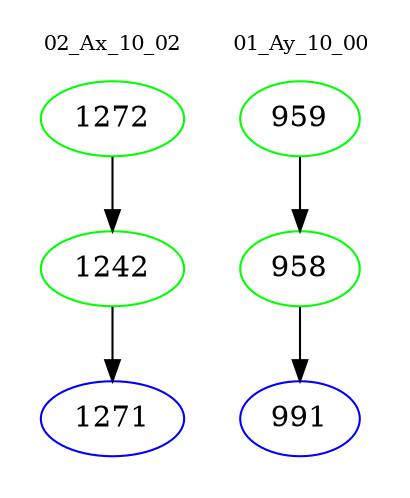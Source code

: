 digraph{
subgraph cluster_0 {
color = white
label = "02_Ax_10_02";
fontsize=10;
T0_1272 [label="1272", color="green"]
T0_1272 -> T0_1242 [color="black"]
T0_1242 [label="1242", color="green"]
T0_1242 -> T0_1271 [color="black"]
T0_1271 [label="1271", color="blue"]
}
subgraph cluster_1 {
color = white
label = "01_Ay_10_00";
fontsize=10;
T1_959 [label="959", color="green"]
T1_959 -> T1_958 [color="black"]
T1_958 [label="958", color="green"]
T1_958 -> T1_991 [color="black"]
T1_991 [label="991", color="blue"]
}
}
